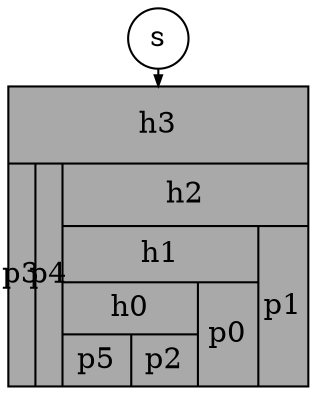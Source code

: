 digraph H004 {
    node [shape=circle,fixedsize=1,width=0.4,height=0.4,fillcolor="darkgray"];
	edge [arrowsize=0.5];
	nodesep=0.1;
	ranksep=0.1;
    s -> h3;
    h3 [style="filled",shape="record",label="{h3|{p3|p4|{h2|{{h1|{{h0|{p5|p2}}|p0}}|p1}}}}",width=2,height=2];
}
